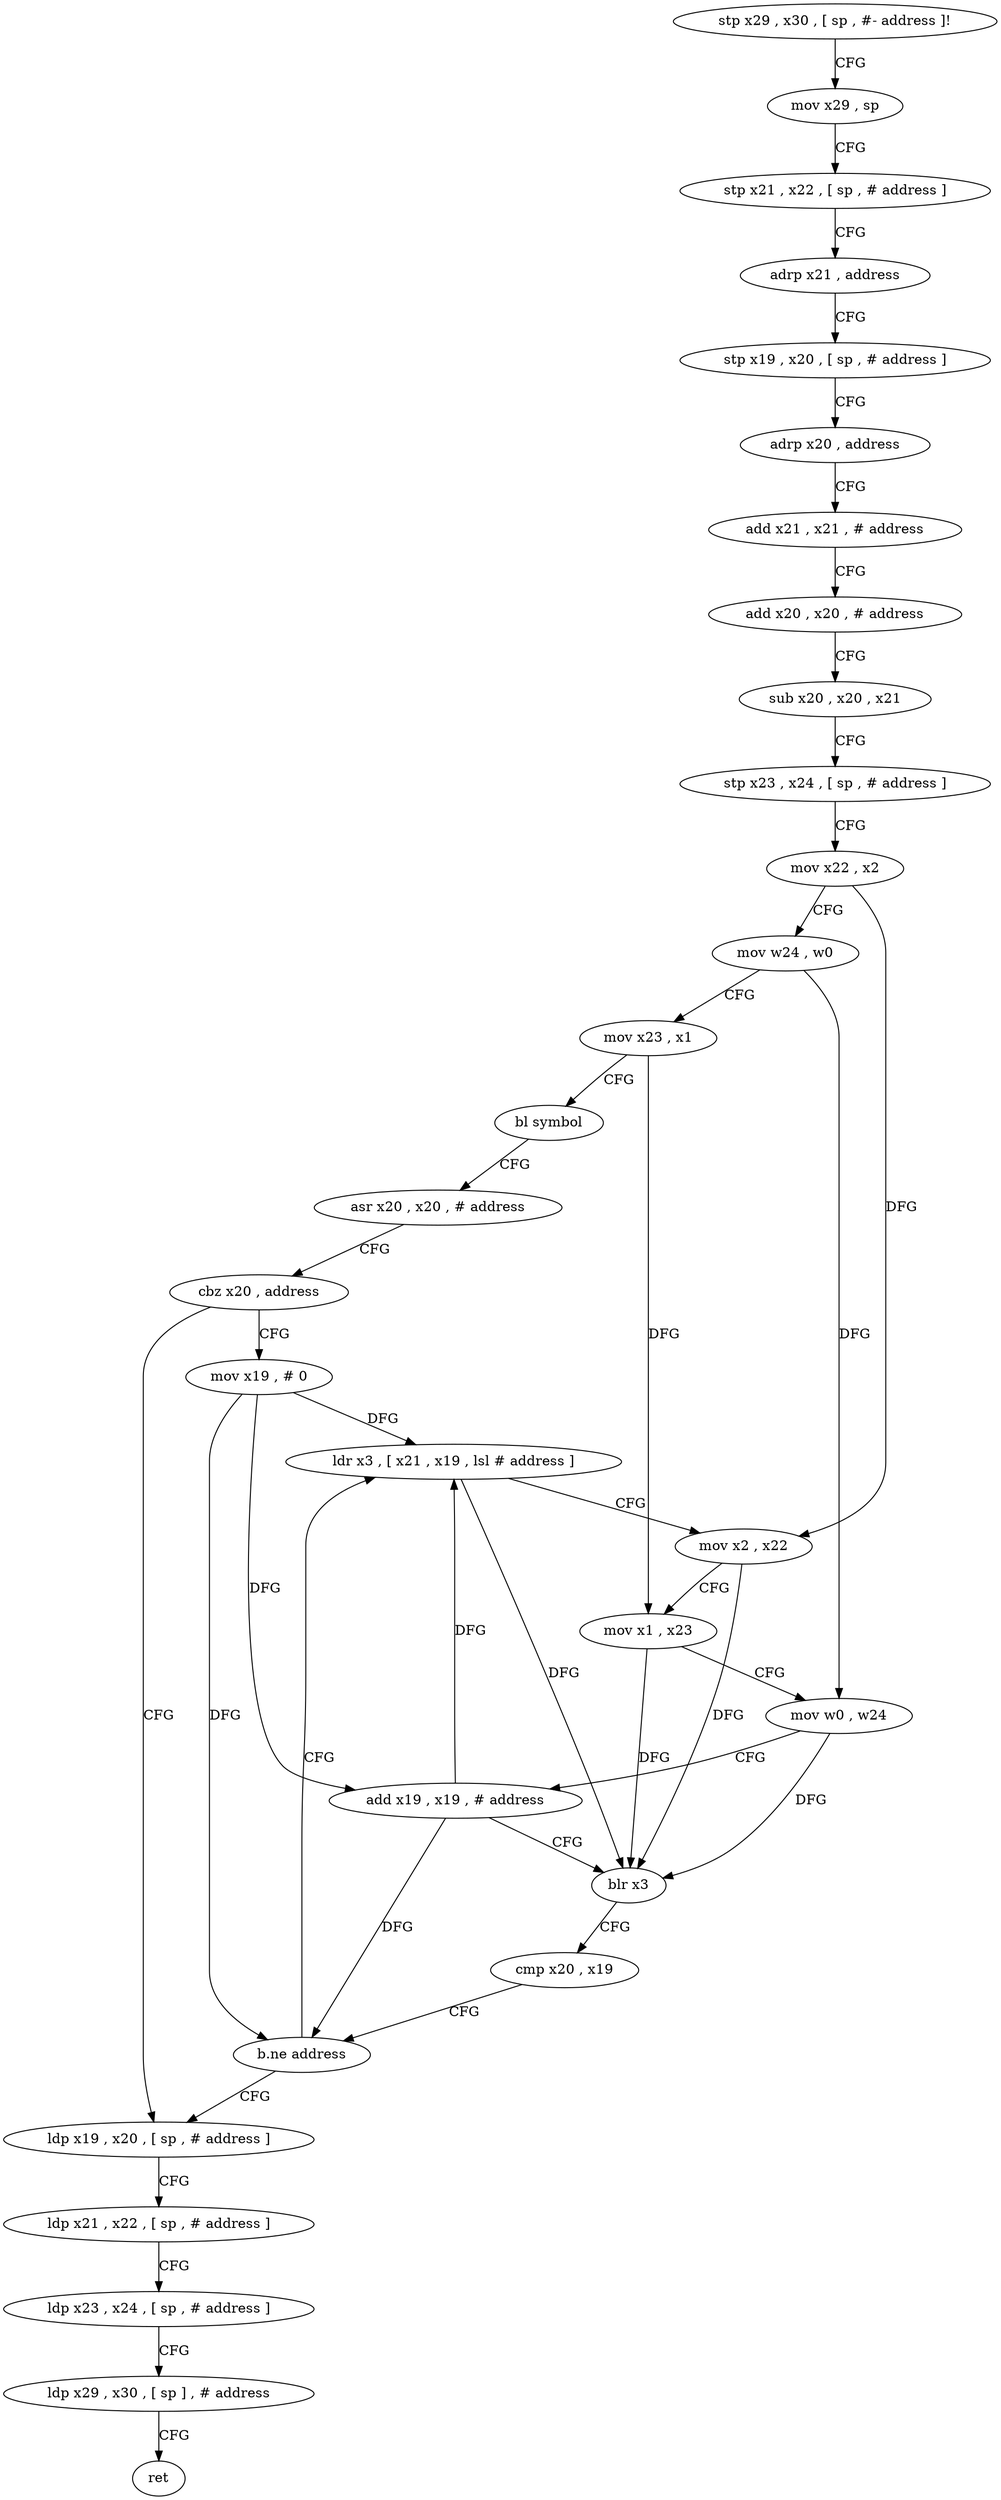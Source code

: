 digraph "func" {
"4543944" [label = "stp x29 , x30 , [ sp , #- address ]!" ]
"4543948" [label = "mov x29 , sp" ]
"4543952" [label = "stp x21 , x22 , [ sp , # address ]" ]
"4543956" [label = "adrp x21 , address" ]
"4543960" [label = "stp x19 , x20 , [ sp , # address ]" ]
"4543964" [label = "adrp x20 , address" ]
"4543968" [label = "add x21 , x21 , # address" ]
"4543972" [label = "add x20 , x20 , # address" ]
"4543976" [label = "sub x20 , x20 , x21" ]
"4543980" [label = "stp x23 , x24 , [ sp , # address ]" ]
"4543984" [label = "mov x22 , x2" ]
"4543988" [label = "mov w24 , w0" ]
"4543992" [label = "mov x23 , x1" ]
"4543996" [label = "bl symbol" ]
"4544000" [label = "asr x20 , x20 , # address" ]
"4544004" [label = "cbz x20 , address" ]
"4544044" [label = "ldp x19 , x20 , [ sp , # address ]" ]
"4544008" [label = "mov x19 , # 0" ]
"4544048" [label = "ldp x21 , x22 , [ sp , # address ]" ]
"4544052" [label = "ldp x23 , x24 , [ sp , # address ]" ]
"4544056" [label = "ldp x29 , x30 , [ sp ] , # address" ]
"4544060" [label = "ret" ]
"4544012" [label = "ldr x3 , [ x21 , x19 , lsl # address ]" ]
"4544016" [label = "mov x2 , x22" ]
"4544020" [label = "mov x1 , x23" ]
"4544024" [label = "mov w0 , w24" ]
"4544028" [label = "add x19 , x19 , # address" ]
"4544032" [label = "blr x3" ]
"4544036" [label = "cmp x20 , x19" ]
"4544040" [label = "b.ne address" ]
"4543944" -> "4543948" [ label = "CFG" ]
"4543948" -> "4543952" [ label = "CFG" ]
"4543952" -> "4543956" [ label = "CFG" ]
"4543956" -> "4543960" [ label = "CFG" ]
"4543960" -> "4543964" [ label = "CFG" ]
"4543964" -> "4543968" [ label = "CFG" ]
"4543968" -> "4543972" [ label = "CFG" ]
"4543972" -> "4543976" [ label = "CFG" ]
"4543976" -> "4543980" [ label = "CFG" ]
"4543980" -> "4543984" [ label = "CFG" ]
"4543984" -> "4543988" [ label = "CFG" ]
"4543984" -> "4544016" [ label = "DFG" ]
"4543988" -> "4543992" [ label = "CFG" ]
"4543988" -> "4544024" [ label = "DFG" ]
"4543992" -> "4543996" [ label = "CFG" ]
"4543992" -> "4544020" [ label = "DFG" ]
"4543996" -> "4544000" [ label = "CFG" ]
"4544000" -> "4544004" [ label = "CFG" ]
"4544004" -> "4544044" [ label = "CFG" ]
"4544004" -> "4544008" [ label = "CFG" ]
"4544044" -> "4544048" [ label = "CFG" ]
"4544008" -> "4544012" [ label = "DFG" ]
"4544008" -> "4544028" [ label = "DFG" ]
"4544008" -> "4544040" [ label = "DFG" ]
"4544048" -> "4544052" [ label = "CFG" ]
"4544052" -> "4544056" [ label = "CFG" ]
"4544056" -> "4544060" [ label = "CFG" ]
"4544012" -> "4544016" [ label = "CFG" ]
"4544012" -> "4544032" [ label = "DFG" ]
"4544016" -> "4544020" [ label = "CFG" ]
"4544016" -> "4544032" [ label = "DFG" ]
"4544020" -> "4544024" [ label = "CFG" ]
"4544020" -> "4544032" [ label = "DFG" ]
"4544024" -> "4544028" [ label = "CFG" ]
"4544024" -> "4544032" [ label = "DFG" ]
"4544028" -> "4544032" [ label = "CFG" ]
"4544028" -> "4544012" [ label = "DFG" ]
"4544028" -> "4544040" [ label = "DFG" ]
"4544032" -> "4544036" [ label = "CFG" ]
"4544036" -> "4544040" [ label = "CFG" ]
"4544040" -> "4544012" [ label = "CFG" ]
"4544040" -> "4544044" [ label = "CFG" ]
}
